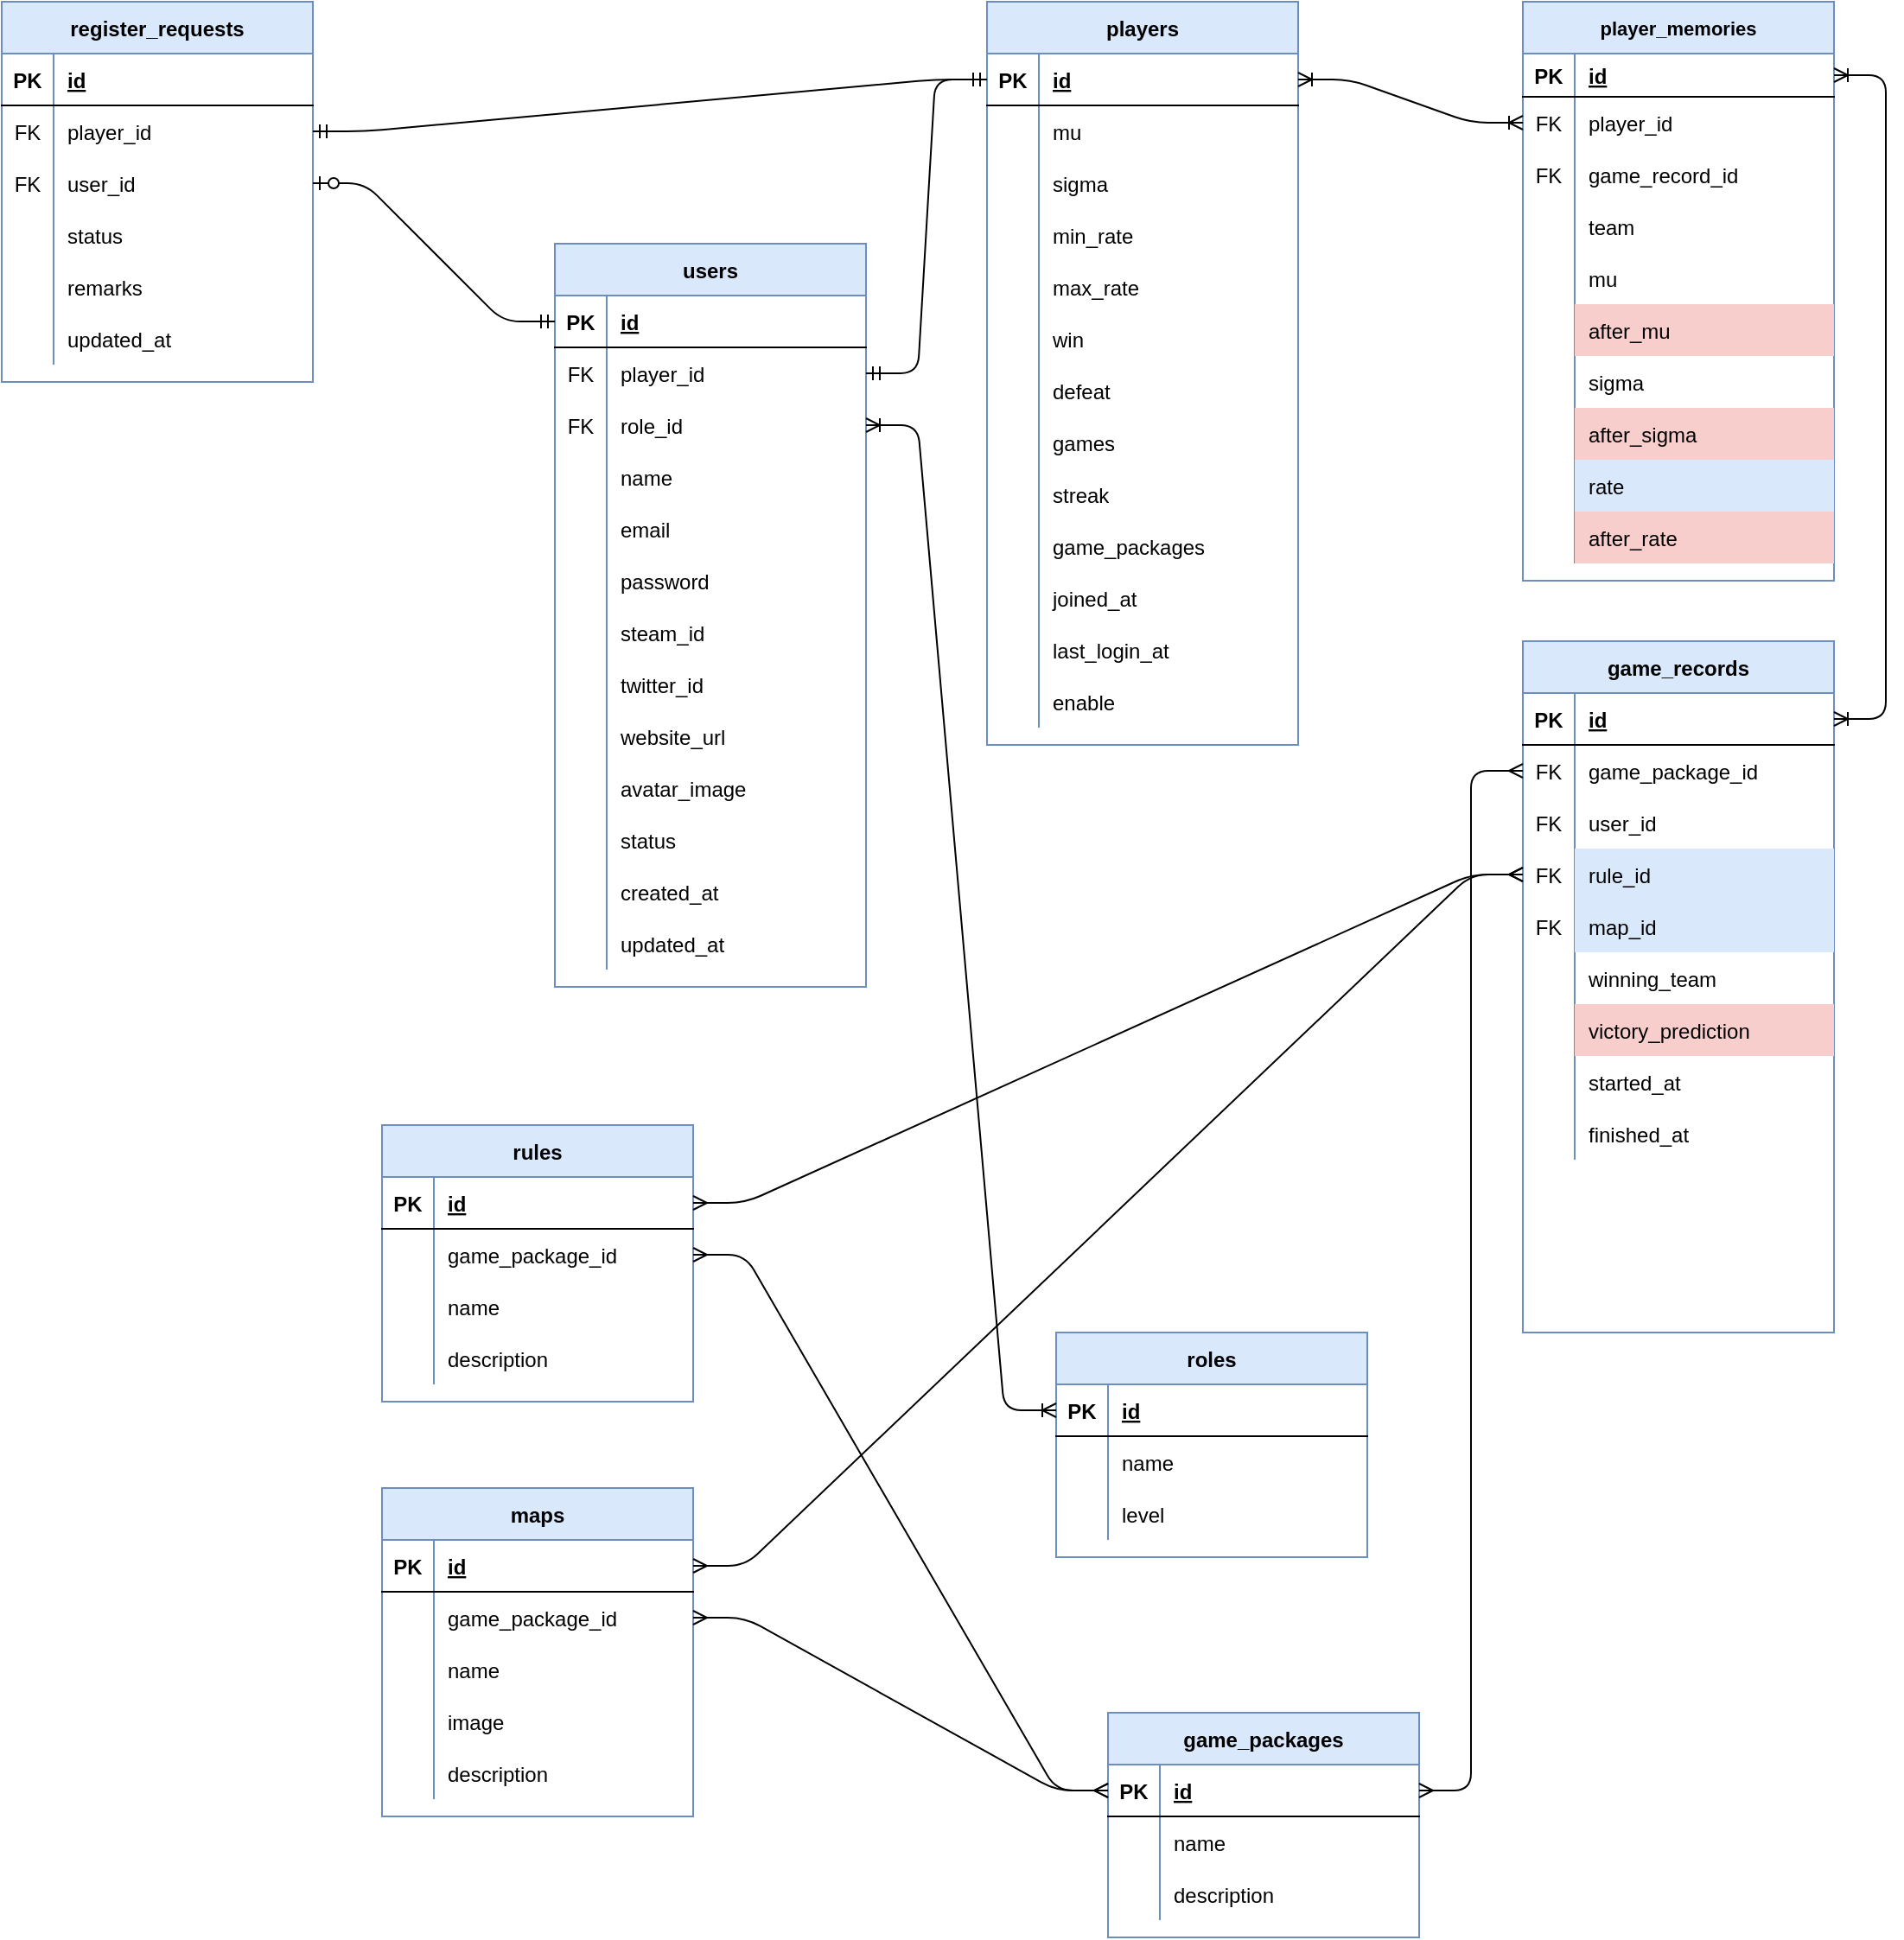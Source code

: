 <mxfile version="14.5.1" type="device"><diagram name="ER図" id="9f46799a-70d6-7492-0946-bef42562c5a5"><mxGraphModel dx="4092" dy="2278" grid="1" gridSize="10" guides="1" tooltips="1" connect="1" arrows="1" fold="1" page="1" pageScale="1" pageWidth="1100" pageHeight="850" background="#ffffff" math="0" shadow="0"><root><mxCell id="0"/><mxCell id="1" parent="0"/><mxCell id="AtAS-QfmyzXra2TxXCN4-1" value="game_records" style="shape=table;startSize=30;container=1;collapsible=1;childLayout=tableLayout;fixedRows=1;rowLines=0;fontStyle=1;align=center;resizeLast=1;fillColor=#dae8fc;strokeColor=#6c8ebf;" vertex="1" parent="1"><mxGeometry x="-730" y="-210" width="180" height="400" as="geometry"><mxRectangle x="990" y="-290" width="110" height="30" as="alternateBounds"/></mxGeometry></mxCell><mxCell id="AtAS-QfmyzXra2TxXCN4-2" value="" style="shape=partialRectangle;collapsible=0;dropTarget=0;pointerEvents=0;fillColor=none;top=0;left=0;bottom=1;right=0;points=[[0,0.5],[1,0.5]];portConstraint=eastwest;" vertex="1" parent="AtAS-QfmyzXra2TxXCN4-1"><mxGeometry y="30" width="180" height="30" as="geometry"/></mxCell><mxCell id="AtAS-QfmyzXra2TxXCN4-3" value="PK" style="shape=partialRectangle;connectable=0;fillColor=none;top=0;left=0;bottom=0;right=0;fontStyle=1;overflow=hidden;" vertex="1" parent="AtAS-QfmyzXra2TxXCN4-2"><mxGeometry width="30" height="30" as="geometry"/></mxCell><mxCell id="AtAS-QfmyzXra2TxXCN4-4" value="id" style="shape=partialRectangle;connectable=0;fillColor=none;top=0;left=0;bottom=0;right=0;align=left;spacingLeft=6;fontStyle=5;overflow=hidden;" vertex="1" parent="AtAS-QfmyzXra2TxXCN4-2"><mxGeometry x="30" width="150" height="30" as="geometry"/></mxCell><mxCell id="AtAS-QfmyzXra2TxXCN4-5" value="" style="shape=partialRectangle;collapsible=0;dropTarget=0;pointerEvents=0;fillColor=none;top=0;left=0;bottom=0;right=0;points=[[0,0.5],[1,0.5]];portConstraint=eastwest;" vertex="1" parent="AtAS-QfmyzXra2TxXCN4-1"><mxGeometry y="60" width="180" height="30" as="geometry"/></mxCell><mxCell id="AtAS-QfmyzXra2TxXCN4-6" value="FK" style="shape=partialRectangle;connectable=0;fillColor=none;top=0;left=0;bottom=0;right=0;editable=1;overflow=hidden;" vertex="1" parent="AtAS-QfmyzXra2TxXCN4-5"><mxGeometry width="30" height="30" as="geometry"/></mxCell><mxCell id="AtAS-QfmyzXra2TxXCN4-7" value="game_package_id" style="shape=partialRectangle;connectable=0;fillColor=none;top=0;left=0;bottom=0;right=0;align=left;spacingLeft=6;overflow=hidden;" vertex="1" parent="AtAS-QfmyzXra2TxXCN4-5"><mxGeometry x="30" width="150" height="30" as="geometry"/></mxCell><mxCell id="AtAS-QfmyzXra2TxXCN4-8" value="" style="shape=partialRectangle;collapsible=0;dropTarget=0;pointerEvents=0;fillColor=none;top=0;left=0;bottom=0;right=0;points=[[0,0.5],[1,0.5]];portConstraint=eastwest;" vertex="1" parent="AtAS-QfmyzXra2TxXCN4-1"><mxGeometry y="90" width="180" height="30" as="geometry"/></mxCell><mxCell id="AtAS-QfmyzXra2TxXCN4-9" value="FK" style="shape=partialRectangle;connectable=0;fillColor=none;top=0;left=0;bottom=0;right=0;editable=1;overflow=hidden;" vertex="1" parent="AtAS-QfmyzXra2TxXCN4-8"><mxGeometry width="30" height="30" as="geometry"/></mxCell><mxCell id="AtAS-QfmyzXra2TxXCN4-10" value="user_id" style="shape=partialRectangle;connectable=0;fillColor=none;top=0;left=0;bottom=0;right=0;align=left;spacingLeft=6;overflow=hidden;" vertex="1" parent="AtAS-QfmyzXra2TxXCN4-8"><mxGeometry x="30" width="150" height="30" as="geometry"/></mxCell><mxCell id="AtAS-QfmyzXra2TxXCN4-314" style="shape=partialRectangle;collapsible=0;dropTarget=0;pointerEvents=0;fillColor=none;top=0;left=0;bottom=0;right=0;points=[[0,0.5],[1,0.5]];portConstraint=eastwest;" vertex="1" parent="AtAS-QfmyzXra2TxXCN4-1"><mxGeometry y="120" width="180" height="30" as="geometry"/></mxCell><mxCell id="AtAS-QfmyzXra2TxXCN4-315" value="FK" style="shape=partialRectangle;connectable=0;fillColor=none;top=0;left=0;bottom=0;right=0;editable=1;overflow=hidden;" vertex="1" parent="AtAS-QfmyzXra2TxXCN4-314"><mxGeometry width="30" height="30" as="geometry"/></mxCell><mxCell id="AtAS-QfmyzXra2TxXCN4-316" value="rule_id" style="shape=partialRectangle;connectable=0;fillColor=#dae8fc;top=0;left=0;bottom=0;right=0;align=left;spacingLeft=6;overflow=hidden;strokeColor=#6c8ebf;" vertex="1" parent="AtAS-QfmyzXra2TxXCN4-314"><mxGeometry x="30" width="150" height="30" as="geometry"/></mxCell><mxCell id="AtAS-QfmyzXra2TxXCN4-317" style="shape=partialRectangle;collapsible=0;dropTarget=0;pointerEvents=0;fillColor=none;top=0;left=0;bottom=0;right=0;points=[[0,0.5],[1,0.5]];portConstraint=eastwest;" vertex="1" parent="AtAS-QfmyzXra2TxXCN4-1"><mxGeometry y="150" width="180" height="30" as="geometry"/></mxCell><mxCell id="AtAS-QfmyzXra2TxXCN4-318" value="FK" style="shape=partialRectangle;connectable=0;fillColor=none;top=0;left=0;bottom=0;right=0;editable=1;overflow=hidden;" vertex="1" parent="AtAS-QfmyzXra2TxXCN4-317"><mxGeometry width="30" height="30" as="geometry"/></mxCell><mxCell id="AtAS-QfmyzXra2TxXCN4-319" value="map_id" style="shape=partialRectangle;connectable=0;fillColor=#dae8fc;top=0;left=0;bottom=0;right=0;align=left;spacingLeft=6;overflow=hidden;strokeColor=#6c8ebf;" vertex="1" parent="AtAS-QfmyzXra2TxXCN4-317"><mxGeometry x="30" width="150" height="30" as="geometry"/></mxCell><mxCell id="AtAS-QfmyzXra2TxXCN4-11" value="" style="shape=partialRectangle;collapsible=0;dropTarget=0;pointerEvents=0;fillColor=none;top=0;left=0;bottom=0;right=0;points=[[0,0.5],[1,0.5]];portConstraint=eastwest;" vertex="1" parent="AtAS-QfmyzXra2TxXCN4-1"><mxGeometry y="180" width="180" height="30" as="geometry"/></mxCell><mxCell id="AtAS-QfmyzXra2TxXCN4-12" value="" style="shape=partialRectangle;connectable=0;fillColor=none;top=0;left=0;bottom=0;right=0;editable=1;overflow=hidden;" vertex="1" parent="AtAS-QfmyzXra2TxXCN4-11"><mxGeometry width="30" height="30" as="geometry"/></mxCell><mxCell id="AtAS-QfmyzXra2TxXCN4-13" value="winning_team" style="shape=partialRectangle;connectable=0;fillColor=none;top=0;left=0;bottom=0;right=0;align=left;spacingLeft=6;overflow=hidden;" vertex="1" parent="AtAS-QfmyzXra2TxXCN4-11"><mxGeometry x="30" width="150" height="30" as="geometry"/></mxCell><mxCell id="AtAS-QfmyzXra2TxXCN4-57" style="shape=partialRectangle;collapsible=0;dropTarget=0;pointerEvents=0;fillColor=none;top=0;left=0;bottom=0;right=0;points=[[0,0.5],[1,0.5]];portConstraint=eastwest;" vertex="1" parent="AtAS-QfmyzXra2TxXCN4-1"><mxGeometry y="210" width="180" height="30" as="geometry"/></mxCell><mxCell id="AtAS-QfmyzXra2TxXCN4-58" style="shape=partialRectangle;connectable=0;fillColor=none;top=0;left=0;bottom=0;right=0;editable=1;overflow=hidden;" vertex="1" parent="AtAS-QfmyzXra2TxXCN4-57"><mxGeometry width="30" height="30" as="geometry"/></mxCell><mxCell id="AtAS-QfmyzXra2TxXCN4-59" value="victory_prediction" style="shape=partialRectangle;connectable=0;fillColor=#f8cecc;top=0;left=0;bottom=0;right=0;align=left;spacingLeft=6;overflow=hidden;strokeColor=#b85450;" vertex="1" parent="AtAS-QfmyzXra2TxXCN4-57"><mxGeometry x="30" width="150" height="30" as="geometry"/></mxCell><mxCell id="AtAS-QfmyzXra2TxXCN4-60" style="shape=partialRectangle;collapsible=0;dropTarget=0;pointerEvents=0;fillColor=none;top=0;left=0;bottom=0;right=0;points=[[0,0.5],[1,0.5]];portConstraint=eastwest;" vertex="1" parent="AtAS-QfmyzXra2TxXCN4-1"><mxGeometry y="240" width="180" height="30" as="geometry"/></mxCell><mxCell id="AtAS-QfmyzXra2TxXCN4-61" style="shape=partialRectangle;connectable=0;fillColor=none;top=0;left=0;bottom=0;right=0;editable=1;overflow=hidden;" vertex="1" parent="AtAS-QfmyzXra2TxXCN4-60"><mxGeometry width="30" height="30" as="geometry"/></mxCell><mxCell id="AtAS-QfmyzXra2TxXCN4-62" value="started_at" style="shape=partialRectangle;connectable=0;top=0;left=0;bottom=0;right=0;align=left;spacingLeft=6;overflow=hidden;strokeColor=#b85450;fillColor=none;" vertex="1" parent="AtAS-QfmyzXra2TxXCN4-60"><mxGeometry x="30" width="150" height="30" as="geometry"/></mxCell><mxCell id="AtAS-QfmyzXra2TxXCN4-63" style="shape=partialRectangle;collapsible=0;dropTarget=0;pointerEvents=0;fillColor=none;top=0;left=0;bottom=0;right=0;points=[[0,0.5],[1,0.5]];portConstraint=eastwest;" vertex="1" parent="AtAS-QfmyzXra2TxXCN4-1"><mxGeometry y="270" width="180" height="30" as="geometry"/></mxCell><mxCell id="AtAS-QfmyzXra2TxXCN4-64" style="shape=partialRectangle;connectable=0;fillColor=none;top=0;left=0;bottom=0;right=0;editable=1;overflow=hidden;" vertex="1" parent="AtAS-QfmyzXra2TxXCN4-63"><mxGeometry width="30" height="30" as="geometry"/></mxCell><mxCell id="AtAS-QfmyzXra2TxXCN4-65" value="finished_at" style="shape=partialRectangle;connectable=0;top=0;left=0;bottom=0;right=0;align=left;spacingLeft=6;overflow=hidden;strokeColor=#b85450;fillColor=none;" vertex="1" parent="AtAS-QfmyzXra2TxXCN4-63"><mxGeometry x="30" width="150" height="30" as="geometry"/></mxCell><object label="player_memories" id="AtAS-QfmyzXra2TxXCN4-17"><mxCell style="shape=table;startSize=30;container=1;collapsible=1;childLayout=tableLayout;fixedRows=1;rowLines=0;fontStyle=1;align=center;resizeLast=1;fillColor=#dae8fc;strokeColor=#6c8ebf;fontSize=11;" vertex="1" parent="1"><mxGeometry x="-730" y="-580" width="180" height="335" as="geometry"/></mxCell></object><mxCell id="AtAS-QfmyzXra2TxXCN4-18" value="" style="shape=partialRectangle;collapsible=0;dropTarget=0;pointerEvents=0;fillColor=none;top=0;left=0;bottom=1;right=0;points=[[0,0.5],[1,0.5]];portConstraint=eastwest;" vertex="1" parent="AtAS-QfmyzXra2TxXCN4-17"><mxGeometry y="30" width="180" height="25" as="geometry"/></mxCell><mxCell id="AtAS-QfmyzXra2TxXCN4-19" value="PK" style="shape=partialRectangle;connectable=0;fillColor=none;top=0;left=0;bottom=0;right=0;fontStyle=1;overflow=hidden;" vertex="1" parent="AtAS-QfmyzXra2TxXCN4-18"><mxGeometry width="30" height="25" as="geometry"/></mxCell><mxCell id="AtAS-QfmyzXra2TxXCN4-20" value="id" style="shape=partialRectangle;connectable=0;fillColor=none;top=0;left=0;bottom=0;right=0;align=left;spacingLeft=6;fontStyle=5;overflow=hidden;" vertex="1" parent="AtAS-QfmyzXra2TxXCN4-18"><mxGeometry x="30" width="150" height="25" as="geometry"/></mxCell><mxCell id="AtAS-QfmyzXra2TxXCN4-21" value="" style="shape=partialRectangle;collapsible=0;dropTarget=0;pointerEvents=0;fillColor=none;top=0;left=0;bottom=0;right=0;points=[[0,0.5],[1,0.5]];portConstraint=eastwest;" vertex="1" parent="AtAS-QfmyzXra2TxXCN4-17"><mxGeometry y="55" width="180" height="30" as="geometry"/></mxCell><mxCell id="AtAS-QfmyzXra2TxXCN4-22" value="FK" style="shape=partialRectangle;connectable=0;fillColor=none;top=0;left=0;bottom=0;right=0;editable=1;overflow=hidden;" vertex="1" parent="AtAS-QfmyzXra2TxXCN4-21"><mxGeometry width="30" height="30" as="geometry"/></mxCell><mxCell id="AtAS-QfmyzXra2TxXCN4-23" value="player_id" style="shape=partialRectangle;connectable=0;fillColor=none;top=0;left=0;bottom=0;right=0;align=left;spacingLeft=6;overflow=hidden;" vertex="1" parent="AtAS-QfmyzXra2TxXCN4-21"><mxGeometry x="30" width="150" height="30" as="geometry"/></mxCell><mxCell id="AtAS-QfmyzXra2TxXCN4-24" value="" style="shape=partialRectangle;collapsible=0;dropTarget=0;pointerEvents=0;fillColor=none;top=0;left=0;bottom=0;right=0;points=[[0,0.5],[1,0.5]];portConstraint=eastwest;" vertex="1" parent="AtAS-QfmyzXra2TxXCN4-17"><mxGeometry y="85" width="180" height="30" as="geometry"/></mxCell><mxCell id="AtAS-QfmyzXra2TxXCN4-25" value="FK" style="shape=partialRectangle;connectable=0;fillColor=none;top=0;left=0;bottom=0;right=0;editable=1;overflow=hidden;" vertex="1" parent="AtAS-QfmyzXra2TxXCN4-24"><mxGeometry width="30" height="30" as="geometry"/></mxCell><mxCell id="AtAS-QfmyzXra2TxXCN4-26" value="game_record_id" style="shape=partialRectangle;connectable=0;fillColor=none;top=0;left=0;bottom=0;right=0;align=left;spacingLeft=6;overflow=hidden;" vertex="1" parent="AtAS-QfmyzXra2TxXCN4-24"><mxGeometry x="30" width="150" height="30" as="geometry"/></mxCell><mxCell id="AtAS-QfmyzXra2TxXCN4-27" value="" style="shape=partialRectangle;collapsible=0;dropTarget=0;pointerEvents=0;fillColor=none;top=0;left=0;bottom=0;right=0;points=[[0,0.5],[1,0.5]];portConstraint=eastwest;" vertex="1" parent="AtAS-QfmyzXra2TxXCN4-17"><mxGeometry y="115" width="180" height="30" as="geometry"/></mxCell><mxCell id="AtAS-QfmyzXra2TxXCN4-28" value="" style="shape=partialRectangle;connectable=0;fillColor=none;top=0;left=0;bottom=0;right=0;editable=1;overflow=hidden;" vertex="1" parent="AtAS-QfmyzXra2TxXCN4-27"><mxGeometry width="30" height="30" as="geometry"/></mxCell><mxCell id="AtAS-QfmyzXra2TxXCN4-29" value="team" style="shape=partialRectangle;connectable=0;fillColor=none;top=0;left=0;bottom=0;right=0;align=left;spacingLeft=6;overflow=hidden;" vertex="1" parent="AtAS-QfmyzXra2TxXCN4-27"><mxGeometry x="30" width="150" height="30" as="geometry"/></mxCell><mxCell id="AtAS-QfmyzXra2TxXCN4-48" style="shape=partialRectangle;collapsible=0;dropTarget=0;pointerEvents=0;fillColor=none;top=0;left=0;bottom=0;right=0;points=[[0,0.5],[1,0.5]];portConstraint=eastwest;" vertex="1" parent="AtAS-QfmyzXra2TxXCN4-17"><mxGeometry y="145" width="180" height="30" as="geometry"/></mxCell><mxCell id="AtAS-QfmyzXra2TxXCN4-49" style="shape=partialRectangle;connectable=0;fillColor=none;top=0;left=0;bottom=0;right=0;editable=1;overflow=hidden;" vertex="1" parent="AtAS-QfmyzXra2TxXCN4-48"><mxGeometry width="30" height="30" as="geometry"/></mxCell><mxCell id="AtAS-QfmyzXra2TxXCN4-50" value="mu" style="shape=partialRectangle;connectable=0;fillColor=none;top=0;left=0;bottom=0;right=0;align=left;spacingLeft=6;overflow=hidden;" vertex="1" parent="AtAS-QfmyzXra2TxXCN4-48"><mxGeometry x="30" width="150" height="30" as="geometry"/></mxCell><mxCell id="AtAS-QfmyzXra2TxXCN4-51" style="shape=partialRectangle;collapsible=0;dropTarget=0;pointerEvents=0;fillColor=none;top=0;left=0;bottom=0;right=0;points=[[0,0.5],[1,0.5]];portConstraint=eastwest;" vertex="1" parent="AtAS-QfmyzXra2TxXCN4-17"><mxGeometry y="175" width="180" height="30" as="geometry"/></mxCell><mxCell id="AtAS-QfmyzXra2TxXCN4-52" style="shape=partialRectangle;connectable=0;fillColor=none;top=0;left=0;bottom=0;right=0;editable=1;overflow=hidden;" vertex="1" parent="AtAS-QfmyzXra2TxXCN4-51"><mxGeometry width="30" height="30" as="geometry"/></mxCell><mxCell id="AtAS-QfmyzXra2TxXCN4-53" value="after_mu" style="shape=partialRectangle;connectable=0;fillColor=#f8cecc;top=0;left=0;bottom=0;right=0;align=left;spacingLeft=6;overflow=hidden;strokeColor=#b85450;" vertex="1" parent="AtAS-QfmyzXra2TxXCN4-51"><mxGeometry x="30" width="150" height="30" as="geometry"/></mxCell><mxCell id="AtAS-QfmyzXra2TxXCN4-69" style="shape=partialRectangle;collapsible=0;dropTarget=0;pointerEvents=0;fillColor=none;top=0;left=0;bottom=0;right=0;points=[[0,0.5],[1,0.5]];portConstraint=eastwest;" vertex="1" parent="AtAS-QfmyzXra2TxXCN4-17"><mxGeometry y="205" width="180" height="30" as="geometry"/></mxCell><mxCell id="AtAS-QfmyzXra2TxXCN4-70" style="shape=partialRectangle;connectable=0;fillColor=none;top=0;left=0;bottom=0;right=0;editable=1;overflow=hidden;" vertex="1" parent="AtAS-QfmyzXra2TxXCN4-69"><mxGeometry width="30" height="30" as="geometry"/></mxCell><mxCell id="AtAS-QfmyzXra2TxXCN4-71" value="sigma" style="shape=partialRectangle;connectable=0;fillColor=none;top=0;left=0;bottom=0;right=0;align=left;spacingLeft=6;overflow=hidden;" vertex="1" parent="AtAS-QfmyzXra2TxXCN4-69"><mxGeometry x="30" width="150" height="30" as="geometry"/></mxCell><mxCell id="AtAS-QfmyzXra2TxXCN4-54" style="shape=partialRectangle;collapsible=0;dropTarget=0;pointerEvents=0;fillColor=none;top=0;left=0;bottom=0;right=0;points=[[0,0.5],[1,0.5]];portConstraint=eastwest;" vertex="1" parent="AtAS-QfmyzXra2TxXCN4-17"><mxGeometry y="235" width="180" height="30" as="geometry"/></mxCell><mxCell id="AtAS-QfmyzXra2TxXCN4-55" style="shape=partialRectangle;connectable=0;fillColor=none;top=0;left=0;bottom=0;right=0;editable=1;overflow=hidden;" vertex="1" parent="AtAS-QfmyzXra2TxXCN4-54"><mxGeometry width="30" height="30" as="geometry"/></mxCell><mxCell id="AtAS-QfmyzXra2TxXCN4-56" value="after_sigma" style="shape=partialRectangle;connectable=0;fillColor=#f8cecc;top=0;left=0;bottom=0;right=0;align=left;spacingLeft=6;overflow=hidden;strokeColor=#b85450;" vertex="1" parent="AtAS-QfmyzXra2TxXCN4-54"><mxGeometry x="30" width="150" height="30" as="geometry"/></mxCell><mxCell id="AtAS-QfmyzXra2TxXCN4-72" style="shape=partialRectangle;collapsible=0;dropTarget=0;pointerEvents=0;fillColor=none;top=0;left=0;bottom=0;right=0;points=[[0,0.5],[1,0.5]];portConstraint=eastwest;" vertex="1" parent="AtAS-QfmyzXra2TxXCN4-17"><mxGeometry y="265" width="180" height="30" as="geometry"/></mxCell><mxCell id="AtAS-QfmyzXra2TxXCN4-73" style="shape=partialRectangle;connectable=0;fillColor=none;top=0;left=0;bottom=0;right=0;editable=1;overflow=hidden;" vertex="1" parent="AtAS-QfmyzXra2TxXCN4-72"><mxGeometry width="30" height="30" as="geometry"/></mxCell><mxCell id="AtAS-QfmyzXra2TxXCN4-74" value="rate" style="shape=partialRectangle;connectable=0;fillColor=#dae8fc;top=0;left=0;bottom=0;right=0;align=left;spacingLeft=6;overflow=hidden;strokeColor=#6c8ebf;" vertex="1" parent="AtAS-QfmyzXra2TxXCN4-72"><mxGeometry x="30" width="150" height="30" as="geometry"/></mxCell><mxCell id="AtAS-QfmyzXra2TxXCN4-75" style="shape=partialRectangle;collapsible=0;dropTarget=0;pointerEvents=0;fillColor=none;top=0;left=0;bottom=0;right=0;points=[[0,0.5],[1,0.5]];portConstraint=eastwest;" vertex="1" parent="AtAS-QfmyzXra2TxXCN4-17"><mxGeometry y="295" width="180" height="30" as="geometry"/></mxCell><mxCell id="AtAS-QfmyzXra2TxXCN4-76" style="shape=partialRectangle;connectable=0;fillColor=none;top=0;left=0;bottom=0;right=0;editable=1;overflow=hidden;" vertex="1" parent="AtAS-QfmyzXra2TxXCN4-75"><mxGeometry width="30" height="30" as="geometry"/></mxCell><mxCell id="AtAS-QfmyzXra2TxXCN4-77" value="after_rate" style="shape=partialRectangle;connectable=0;fillColor=#f8cecc;top=0;left=0;bottom=0;right=0;align=left;spacingLeft=6;overflow=hidden;strokeColor=#b85450;" vertex="1" parent="AtAS-QfmyzXra2TxXCN4-75"><mxGeometry x="30" width="150" height="30" as="geometry"/></mxCell><mxCell id="AtAS-QfmyzXra2TxXCN4-122" value="players" style="shape=table;startSize=30;container=1;collapsible=1;childLayout=tableLayout;fixedRows=1;rowLines=0;fontStyle=1;align=center;resizeLast=1;fillColor=#dae8fc;fontSize=12;strokeColor=#6c8ebf;" vertex="1" parent="1"><mxGeometry x="-1040" y="-580" width="180" height="430" as="geometry"/></mxCell><mxCell id="AtAS-QfmyzXra2TxXCN4-123" value="" style="shape=partialRectangle;collapsible=0;dropTarget=0;pointerEvents=0;fillColor=none;top=0;left=0;bottom=1;right=0;points=[[0,0.5],[1,0.5]];portConstraint=eastwest;" vertex="1" parent="AtAS-QfmyzXra2TxXCN4-122"><mxGeometry y="30" width="180" height="30" as="geometry"/></mxCell><mxCell id="AtAS-QfmyzXra2TxXCN4-124" value="PK" style="shape=partialRectangle;connectable=0;fillColor=none;top=0;left=0;bottom=0;right=0;fontStyle=1;overflow=hidden;" vertex="1" parent="AtAS-QfmyzXra2TxXCN4-123"><mxGeometry width="30" height="30" as="geometry"/></mxCell><mxCell id="AtAS-QfmyzXra2TxXCN4-125" value="id" style="shape=partialRectangle;connectable=0;fillColor=none;top=0;left=0;bottom=0;right=0;align=left;spacingLeft=6;fontStyle=5;overflow=hidden;" vertex="1" parent="AtAS-QfmyzXra2TxXCN4-123"><mxGeometry x="30" width="150" height="30" as="geometry"/></mxCell><mxCell id="AtAS-QfmyzXra2TxXCN4-126" value="" style="shape=partialRectangle;collapsible=0;dropTarget=0;pointerEvents=0;fillColor=none;top=0;left=0;bottom=0;right=0;points=[[0,0.5],[1,0.5]];portConstraint=eastwest;" vertex="1" parent="AtAS-QfmyzXra2TxXCN4-122"><mxGeometry y="60" width="180" height="30" as="geometry"/></mxCell><mxCell id="AtAS-QfmyzXra2TxXCN4-127" value="" style="shape=partialRectangle;connectable=0;fillColor=none;top=0;left=0;bottom=0;right=0;editable=1;overflow=hidden;" vertex="1" parent="AtAS-QfmyzXra2TxXCN4-126"><mxGeometry width="30" height="30" as="geometry"/></mxCell><mxCell id="AtAS-QfmyzXra2TxXCN4-128" value="mu" style="shape=partialRectangle;connectable=0;fillColor=none;top=0;left=0;bottom=0;right=0;align=left;spacingLeft=6;overflow=hidden;" vertex="1" parent="AtAS-QfmyzXra2TxXCN4-126"><mxGeometry x="30" width="150" height="30" as="geometry"/></mxCell><mxCell id="AtAS-QfmyzXra2TxXCN4-129" value="" style="shape=partialRectangle;collapsible=0;dropTarget=0;pointerEvents=0;fillColor=none;top=0;left=0;bottom=0;right=0;points=[[0,0.5],[1,0.5]];portConstraint=eastwest;" vertex="1" parent="AtAS-QfmyzXra2TxXCN4-122"><mxGeometry y="90" width="180" height="30" as="geometry"/></mxCell><mxCell id="AtAS-QfmyzXra2TxXCN4-130" value="" style="shape=partialRectangle;connectable=0;fillColor=none;top=0;left=0;bottom=0;right=0;editable=1;overflow=hidden;" vertex="1" parent="AtAS-QfmyzXra2TxXCN4-129"><mxGeometry width="30" height="30" as="geometry"/></mxCell><mxCell id="AtAS-QfmyzXra2TxXCN4-131" value="sigma" style="shape=partialRectangle;connectable=0;fillColor=none;top=0;left=0;bottom=0;right=0;align=left;spacingLeft=6;overflow=hidden;" vertex="1" parent="AtAS-QfmyzXra2TxXCN4-129"><mxGeometry x="30" width="150" height="30" as="geometry"/></mxCell><mxCell id="AtAS-QfmyzXra2TxXCN4-132" value="" style="shape=partialRectangle;collapsible=0;dropTarget=0;pointerEvents=0;fillColor=none;top=0;left=0;bottom=0;right=0;points=[[0,0.5],[1,0.5]];portConstraint=eastwest;" vertex="1" parent="AtAS-QfmyzXra2TxXCN4-122"><mxGeometry y="120" width="180" height="30" as="geometry"/></mxCell><mxCell id="AtAS-QfmyzXra2TxXCN4-133" value="" style="shape=partialRectangle;connectable=0;fillColor=none;top=0;left=0;bottom=0;right=0;editable=1;overflow=hidden;" vertex="1" parent="AtAS-QfmyzXra2TxXCN4-132"><mxGeometry width="30" height="30" as="geometry"/></mxCell><mxCell id="AtAS-QfmyzXra2TxXCN4-134" value="min_rate" style="shape=partialRectangle;connectable=0;fillColor=none;top=0;left=0;bottom=0;right=0;align=left;spacingLeft=6;overflow=hidden;" vertex="1" parent="AtAS-QfmyzXra2TxXCN4-132"><mxGeometry x="30" width="150" height="30" as="geometry"/></mxCell><mxCell id="AtAS-QfmyzXra2TxXCN4-135" style="shape=partialRectangle;collapsible=0;dropTarget=0;pointerEvents=0;fillColor=none;top=0;left=0;bottom=0;right=0;points=[[0,0.5],[1,0.5]];portConstraint=eastwest;" vertex="1" parent="AtAS-QfmyzXra2TxXCN4-122"><mxGeometry y="150" width="180" height="30" as="geometry"/></mxCell><mxCell id="AtAS-QfmyzXra2TxXCN4-136" style="shape=partialRectangle;connectable=0;fillColor=none;top=0;left=0;bottom=0;right=0;editable=1;overflow=hidden;" vertex="1" parent="AtAS-QfmyzXra2TxXCN4-135"><mxGeometry width="30" height="30" as="geometry"/></mxCell><mxCell id="AtAS-QfmyzXra2TxXCN4-137" value="max_rate" style="shape=partialRectangle;connectable=0;fillColor=none;top=0;left=0;bottom=0;right=0;align=left;spacingLeft=6;overflow=hidden;" vertex="1" parent="AtAS-QfmyzXra2TxXCN4-135"><mxGeometry x="30" width="150" height="30" as="geometry"/></mxCell><mxCell id="AtAS-QfmyzXra2TxXCN4-138" style="shape=partialRectangle;collapsible=0;dropTarget=0;pointerEvents=0;fillColor=none;top=0;left=0;bottom=0;right=0;points=[[0,0.5],[1,0.5]];portConstraint=eastwest;" vertex="1" parent="AtAS-QfmyzXra2TxXCN4-122"><mxGeometry y="180" width="180" height="30" as="geometry"/></mxCell><mxCell id="AtAS-QfmyzXra2TxXCN4-139" style="shape=partialRectangle;connectable=0;fillColor=none;top=0;left=0;bottom=0;right=0;editable=1;overflow=hidden;" vertex="1" parent="AtAS-QfmyzXra2TxXCN4-138"><mxGeometry width="30" height="30" as="geometry"/></mxCell><mxCell id="AtAS-QfmyzXra2TxXCN4-140" value="win" style="shape=partialRectangle;connectable=0;fillColor=none;top=0;left=0;bottom=0;right=0;align=left;spacingLeft=6;overflow=hidden;" vertex="1" parent="AtAS-QfmyzXra2TxXCN4-138"><mxGeometry x="30" width="150" height="30" as="geometry"/></mxCell><mxCell id="AtAS-QfmyzXra2TxXCN4-141" style="shape=partialRectangle;collapsible=0;dropTarget=0;pointerEvents=0;fillColor=none;top=0;left=0;bottom=0;right=0;points=[[0,0.5],[1,0.5]];portConstraint=eastwest;" vertex="1" parent="AtAS-QfmyzXra2TxXCN4-122"><mxGeometry y="210" width="180" height="30" as="geometry"/></mxCell><mxCell id="AtAS-QfmyzXra2TxXCN4-142" style="shape=partialRectangle;connectable=0;fillColor=none;top=0;left=0;bottom=0;right=0;editable=1;overflow=hidden;" vertex="1" parent="AtAS-QfmyzXra2TxXCN4-141"><mxGeometry width="30" height="30" as="geometry"/></mxCell><mxCell id="AtAS-QfmyzXra2TxXCN4-143" value="defeat" style="shape=partialRectangle;connectable=0;fillColor=none;top=0;left=0;bottom=0;right=0;align=left;spacingLeft=6;overflow=hidden;" vertex="1" parent="AtAS-QfmyzXra2TxXCN4-141"><mxGeometry x="30" width="150" height="30" as="geometry"/></mxCell><mxCell id="AtAS-QfmyzXra2TxXCN4-144" style="shape=partialRectangle;collapsible=0;dropTarget=0;pointerEvents=0;fillColor=none;top=0;left=0;bottom=0;right=0;points=[[0,0.5],[1,0.5]];portConstraint=eastwest;" vertex="1" parent="AtAS-QfmyzXra2TxXCN4-122"><mxGeometry y="240" width="180" height="30" as="geometry"/></mxCell><mxCell id="AtAS-QfmyzXra2TxXCN4-145" style="shape=partialRectangle;connectable=0;fillColor=none;top=0;left=0;bottom=0;right=0;editable=1;overflow=hidden;" vertex="1" parent="AtAS-QfmyzXra2TxXCN4-144"><mxGeometry width="30" height="30" as="geometry"/></mxCell><mxCell id="AtAS-QfmyzXra2TxXCN4-146" value="games" style="shape=partialRectangle;connectable=0;fillColor=none;top=0;left=0;bottom=0;right=0;align=left;spacingLeft=6;overflow=hidden;" vertex="1" parent="AtAS-QfmyzXra2TxXCN4-144"><mxGeometry x="30" width="150" height="30" as="geometry"/></mxCell><mxCell id="AtAS-QfmyzXra2TxXCN4-147" style="shape=partialRectangle;collapsible=0;dropTarget=0;pointerEvents=0;fillColor=none;top=0;left=0;bottom=0;right=0;points=[[0,0.5],[1,0.5]];portConstraint=eastwest;" vertex="1" parent="AtAS-QfmyzXra2TxXCN4-122"><mxGeometry y="270" width="180" height="30" as="geometry"/></mxCell><mxCell id="AtAS-QfmyzXra2TxXCN4-148" style="shape=partialRectangle;connectable=0;fillColor=none;top=0;left=0;bottom=0;right=0;editable=1;overflow=hidden;" vertex="1" parent="AtAS-QfmyzXra2TxXCN4-147"><mxGeometry width="30" height="30" as="geometry"/></mxCell><mxCell id="AtAS-QfmyzXra2TxXCN4-149" value="streak" style="shape=partialRectangle;connectable=0;fillColor=none;top=0;left=0;bottom=0;right=0;align=left;spacingLeft=6;overflow=hidden;" vertex="1" parent="AtAS-QfmyzXra2TxXCN4-147"><mxGeometry x="30" width="150" height="30" as="geometry"/></mxCell><mxCell id="AtAS-QfmyzXra2TxXCN4-150" style="shape=partialRectangle;collapsible=0;dropTarget=0;pointerEvents=0;fillColor=none;top=0;left=0;bottom=0;right=0;points=[[0,0.5],[1,0.5]];portConstraint=eastwest;" vertex="1" parent="AtAS-QfmyzXra2TxXCN4-122"><mxGeometry y="300" width="180" height="30" as="geometry"/></mxCell><mxCell id="AtAS-QfmyzXra2TxXCN4-151" style="shape=partialRectangle;connectable=0;fillColor=none;top=0;left=0;bottom=0;right=0;editable=1;overflow=hidden;" vertex="1" parent="AtAS-QfmyzXra2TxXCN4-150"><mxGeometry width="30" height="30" as="geometry"/></mxCell><mxCell id="AtAS-QfmyzXra2TxXCN4-152" value="game_packages" style="shape=partialRectangle;connectable=0;fillColor=none;top=0;left=0;bottom=0;right=0;align=left;spacingLeft=6;overflow=hidden;" vertex="1" parent="AtAS-QfmyzXra2TxXCN4-150"><mxGeometry x="30" width="150" height="30" as="geometry"/></mxCell><mxCell id="AtAS-QfmyzXra2TxXCN4-153" style="shape=partialRectangle;collapsible=0;dropTarget=0;pointerEvents=0;fillColor=none;top=0;left=0;bottom=0;right=0;points=[[0,0.5],[1,0.5]];portConstraint=eastwest;" vertex="1" parent="AtAS-QfmyzXra2TxXCN4-122"><mxGeometry y="330" width="180" height="30" as="geometry"/></mxCell><mxCell id="AtAS-QfmyzXra2TxXCN4-154" style="shape=partialRectangle;connectable=0;fillColor=none;top=0;left=0;bottom=0;right=0;editable=1;overflow=hidden;" vertex="1" parent="AtAS-QfmyzXra2TxXCN4-153"><mxGeometry width="30" height="30" as="geometry"/></mxCell><mxCell id="AtAS-QfmyzXra2TxXCN4-155" value="joined_at" style="shape=partialRectangle;connectable=0;fillColor=none;top=0;left=0;bottom=0;right=0;align=left;spacingLeft=6;overflow=hidden;" vertex="1" parent="AtAS-QfmyzXra2TxXCN4-153"><mxGeometry x="30" width="150" height="30" as="geometry"/></mxCell><mxCell id="AtAS-QfmyzXra2TxXCN4-156" style="shape=partialRectangle;collapsible=0;dropTarget=0;pointerEvents=0;fillColor=none;top=0;left=0;bottom=0;right=0;points=[[0,0.5],[1,0.5]];portConstraint=eastwest;" vertex="1" parent="AtAS-QfmyzXra2TxXCN4-122"><mxGeometry y="360" width="180" height="30" as="geometry"/></mxCell><mxCell id="AtAS-QfmyzXra2TxXCN4-157" style="shape=partialRectangle;connectable=0;fillColor=none;top=0;left=0;bottom=0;right=0;editable=1;overflow=hidden;" vertex="1" parent="AtAS-QfmyzXra2TxXCN4-156"><mxGeometry width="30" height="30" as="geometry"/></mxCell><mxCell id="AtAS-QfmyzXra2TxXCN4-158" value="last_login_at" style="shape=partialRectangle;connectable=0;fillColor=none;top=0;left=0;bottom=0;right=0;align=left;spacingLeft=6;overflow=hidden;" vertex="1" parent="AtAS-QfmyzXra2TxXCN4-156"><mxGeometry x="30" width="150" height="30" as="geometry"/></mxCell><mxCell id="AtAS-QfmyzXra2TxXCN4-159" style="shape=partialRectangle;collapsible=0;dropTarget=0;pointerEvents=0;fillColor=none;top=0;left=0;bottom=0;right=0;points=[[0,0.5],[1,0.5]];portConstraint=eastwest;" vertex="1" parent="AtAS-QfmyzXra2TxXCN4-122"><mxGeometry y="390" width="180" height="30" as="geometry"/></mxCell><mxCell id="AtAS-QfmyzXra2TxXCN4-160" style="shape=partialRectangle;connectable=0;fillColor=none;top=0;left=0;bottom=0;right=0;editable=1;overflow=hidden;" vertex="1" parent="AtAS-QfmyzXra2TxXCN4-159"><mxGeometry width="30" height="30" as="geometry"/></mxCell><mxCell id="AtAS-QfmyzXra2TxXCN4-161" value="enable" style="shape=partialRectangle;connectable=0;fillColor=none;top=0;left=0;bottom=0;right=0;align=left;spacingLeft=6;overflow=hidden;" vertex="1" parent="AtAS-QfmyzXra2TxXCN4-159"><mxGeometry x="30" width="150" height="30" as="geometry"/></mxCell><mxCell id="AtAS-QfmyzXra2TxXCN4-165" value="" style="edgeStyle=entityRelationEdgeStyle;fontSize=12;html=1;endArrow=ERoneToMany;startArrow=ERoneToMany;entryX=1;entryY=0.5;entryDx=0;entryDy=0;exitX=1;exitY=0.5;exitDx=0;exitDy=0;" edge="1" parent="1" source="AtAS-QfmyzXra2TxXCN4-2" target="AtAS-QfmyzXra2TxXCN4-18"><mxGeometry width="100" height="100" relative="1" as="geometry"><mxPoint x="-480" y="-150" as="sourcePoint"/><mxPoint x="-490" y="-450" as="targetPoint"/></mxGeometry></mxCell><mxCell id="AtAS-QfmyzXra2TxXCN4-166" value="" style="edgeStyle=entityRelationEdgeStyle;fontSize=12;html=1;endArrow=ERoneToMany;startArrow=ERoneToMany;entryX=1;entryY=0.5;entryDx=0;entryDy=0;exitX=0;exitY=0.5;exitDx=0;exitDy=0;" edge="1" parent="1" source="AtAS-QfmyzXra2TxXCN4-21" target="AtAS-QfmyzXra2TxXCN4-123"><mxGeometry width="100" height="100" relative="1" as="geometry"><mxPoint x="-820" y="-30" as="sourcePoint"/><mxPoint x="-830" y="-470" as="targetPoint"/></mxGeometry></mxCell><mxCell id="AtAS-QfmyzXra2TxXCN4-167" value="users" style="shape=table;startSize=30;container=1;collapsible=1;childLayout=tableLayout;fixedRows=1;rowLines=0;fontStyle=1;align=center;resizeLast=1;fillColor=#dae8fc;fontSize=12;strokeColor=#6c8ebf;" vertex="1" parent="1"><mxGeometry x="-1290" y="-440" width="180" height="430" as="geometry"/></mxCell><mxCell id="AtAS-QfmyzXra2TxXCN4-168" value="" style="shape=partialRectangle;collapsible=0;dropTarget=0;pointerEvents=0;fillColor=none;top=0;left=0;bottom=1;right=0;points=[[0,0.5],[1,0.5]];portConstraint=eastwest;" vertex="1" parent="AtAS-QfmyzXra2TxXCN4-167"><mxGeometry y="30" width="180" height="30" as="geometry"/></mxCell><mxCell id="AtAS-QfmyzXra2TxXCN4-169" value="PK" style="shape=partialRectangle;connectable=0;fillColor=none;top=0;left=0;bottom=0;right=0;fontStyle=1;overflow=hidden;" vertex="1" parent="AtAS-QfmyzXra2TxXCN4-168"><mxGeometry width="30" height="30" as="geometry"/></mxCell><mxCell id="AtAS-QfmyzXra2TxXCN4-170" value="id" style="shape=partialRectangle;connectable=0;fillColor=none;top=0;left=0;bottom=0;right=0;align=left;spacingLeft=6;fontStyle=5;overflow=hidden;" vertex="1" parent="AtAS-QfmyzXra2TxXCN4-168"><mxGeometry x="30" width="150" height="30" as="geometry"/></mxCell><mxCell id="AtAS-QfmyzXra2TxXCN4-171" value="" style="shape=partialRectangle;collapsible=0;dropTarget=0;pointerEvents=0;fillColor=none;top=0;left=0;bottom=0;right=0;points=[[0,0.5],[1,0.5]];portConstraint=eastwest;" vertex="1" parent="AtAS-QfmyzXra2TxXCN4-167"><mxGeometry y="60" width="180" height="30" as="geometry"/></mxCell><mxCell id="AtAS-QfmyzXra2TxXCN4-172" value="FK" style="shape=partialRectangle;connectable=0;fillColor=none;top=0;left=0;bottom=0;right=0;editable=1;overflow=hidden;" vertex="1" parent="AtAS-QfmyzXra2TxXCN4-171"><mxGeometry width="30" height="30" as="geometry"/></mxCell><mxCell id="AtAS-QfmyzXra2TxXCN4-173" value="player_id" style="shape=partialRectangle;connectable=0;fillColor=none;top=0;left=0;bottom=0;right=0;align=left;spacingLeft=6;overflow=hidden;" vertex="1" parent="AtAS-QfmyzXra2TxXCN4-171"><mxGeometry x="30" width="150" height="30" as="geometry"/></mxCell><mxCell id="AtAS-QfmyzXra2TxXCN4-174" value="" style="shape=partialRectangle;collapsible=0;dropTarget=0;pointerEvents=0;fillColor=none;top=0;left=0;bottom=0;right=0;points=[[0,0.5],[1,0.5]];portConstraint=eastwest;" vertex="1" parent="AtAS-QfmyzXra2TxXCN4-167"><mxGeometry y="90" width="180" height="30" as="geometry"/></mxCell><mxCell id="AtAS-QfmyzXra2TxXCN4-175" value="FK" style="shape=partialRectangle;connectable=0;fillColor=none;top=0;left=0;bottom=0;right=0;editable=1;overflow=hidden;" vertex="1" parent="AtAS-QfmyzXra2TxXCN4-174"><mxGeometry width="30" height="30" as="geometry"/></mxCell><mxCell id="AtAS-QfmyzXra2TxXCN4-176" value="role_id" style="shape=partialRectangle;connectable=0;fillColor=none;top=0;left=0;bottom=0;right=0;align=left;spacingLeft=6;overflow=hidden;" vertex="1" parent="AtAS-QfmyzXra2TxXCN4-174"><mxGeometry x="30" width="150" height="30" as="geometry"/></mxCell><mxCell id="AtAS-QfmyzXra2TxXCN4-177" value="" style="shape=partialRectangle;collapsible=0;dropTarget=0;pointerEvents=0;fillColor=none;top=0;left=0;bottom=0;right=0;points=[[0,0.5],[1,0.5]];portConstraint=eastwest;" vertex="1" parent="AtAS-QfmyzXra2TxXCN4-167"><mxGeometry y="120" width="180" height="30" as="geometry"/></mxCell><mxCell id="AtAS-QfmyzXra2TxXCN4-178" value="" style="shape=partialRectangle;connectable=0;fillColor=none;top=0;left=0;bottom=0;right=0;editable=1;overflow=hidden;" vertex="1" parent="AtAS-QfmyzXra2TxXCN4-177"><mxGeometry width="30" height="30" as="geometry"/></mxCell><mxCell id="AtAS-QfmyzXra2TxXCN4-179" value="name" style="shape=partialRectangle;connectable=0;fillColor=none;top=0;left=0;bottom=0;right=0;align=left;spacingLeft=6;overflow=hidden;" vertex="1" parent="AtAS-QfmyzXra2TxXCN4-177"><mxGeometry x="30" width="150" height="30" as="geometry"/></mxCell><mxCell id="AtAS-QfmyzXra2TxXCN4-180" style="shape=partialRectangle;collapsible=0;dropTarget=0;pointerEvents=0;fillColor=none;top=0;left=0;bottom=0;right=0;points=[[0,0.5],[1,0.5]];portConstraint=eastwest;" vertex="1" parent="AtAS-QfmyzXra2TxXCN4-167"><mxGeometry y="150" width="180" height="30" as="geometry"/></mxCell><mxCell id="AtAS-QfmyzXra2TxXCN4-181" style="shape=partialRectangle;connectable=0;fillColor=none;top=0;left=0;bottom=0;right=0;editable=1;overflow=hidden;" vertex="1" parent="AtAS-QfmyzXra2TxXCN4-180"><mxGeometry width="30" height="30" as="geometry"/></mxCell><mxCell id="AtAS-QfmyzXra2TxXCN4-182" value="email" style="shape=partialRectangle;connectable=0;fillColor=none;top=0;left=0;bottom=0;right=0;align=left;spacingLeft=6;overflow=hidden;" vertex="1" parent="AtAS-QfmyzXra2TxXCN4-180"><mxGeometry x="30" width="150" height="30" as="geometry"/></mxCell><mxCell id="AtAS-QfmyzXra2TxXCN4-183" style="shape=partialRectangle;collapsible=0;dropTarget=0;pointerEvents=0;fillColor=none;top=0;left=0;bottom=0;right=0;points=[[0,0.5],[1,0.5]];portConstraint=eastwest;" vertex="1" parent="AtAS-QfmyzXra2TxXCN4-167"><mxGeometry y="180" width="180" height="30" as="geometry"/></mxCell><mxCell id="AtAS-QfmyzXra2TxXCN4-184" style="shape=partialRectangle;connectable=0;fillColor=none;top=0;left=0;bottom=0;right=0;editable=1;overflow=hidden;" vertex="1" parent="AtAS-QfmyzXra2TxXCN4-183"><mxGeometry width="30" height="30" as="geometry"/></mxCell><mxCell id="AtAS-QfmyzXra2TxXCN4-185" value="password" style="shape=partialRectangle;connectable=0;fillColor=none;top=0;left=0;bottom=0;right=0;align=left;spacingLeft=6;overflow=hidden;" vertex="1" parent="AtAS-QfmyzXra2TxXCN4-183"><mxGeometry x="30" width="150" height="30" as="geometry"/></mxCell><mxCell id="AtAS-QfmyzXra2TxXCN4-186" style="shape=partialRectangle;collapsible=0;dropTarget=0;pointerEvents=0;fillColor=none;top=0;left=0;bottom=0;right=0;points=[[0,0.5],[1,0.5]];portConstraint=eastwest;" vertex="1" parent="AtAS-QfmyzXra2TxXCN4-167"><mxGeometry y="210" width="180" height="30" as="geometry"/></mxCell><mxCell id="AtAS-QfmyzXra2TxXCN4-187" style="shape=partialRectangle;connectable=0;fillColor=none;top=0;left=0;bottom=0;right=0;editable=1;overflow=hidden;" vertex="1" parent="AtAS-QfmyzXra2TxXCN4-186"><mxGeometry width="30" height="30" as="geometry"/></mxCell><mxCell id="AtAS-QfmyzXra2TxXCN4-188" value="steam_id" style="shape=partialRectangle;connectable=0;fillColor=none;top=0;left=0;bottom=0;right=0;align=left;spacingLeft=6;overflow=hidden;" vertex="1" parent="AtAS-QfmyzXra2TxXCN4-186"><mxGeometry x="30" width="150" height="30" as="geometry"/></mxCell><mxCell id="AtAS-QfmyzXra2TxXCN4-189" style="shape=partialRectangle;collapsible=0;dropTarget=0;pointerEvents=0;fillColor=none;top=0;left=0;bottom=0;right=0;points=[[0,0.5],[1,0.5]];portConstraint=eastwest;" vertex="1" parent="AtAS-QfmyzXra2TxXCN4-167"><mxGeometry y="240" width="180" height="30" as="geometry"/></mxCell><mxCell id="AtAS-QfmyzXra2TxXCN4-190" style="shape=partialRectangle;connectable=0;fillColor=none;top=0;left=0;bottom=0;right=0;editable=1;overflow=hidden;" vertex="1" parent="AtAS-QfmyzXra2TxXCN4-189"><mxGeometry width="30" height="30" as="geometry"/></mxCell><mxCell id="AtAS-QfmyzXra2TxXCN4-191" value="twitter_id" style="shape=partialRectangle;connectable=0;fillColor=none;top=0;left=0;bottom=0;right=0;align=left;spacingLeft=6;overflow=hidden;" vertex="1" parent="AtAS-QfmyzXra2TxXCN4-189"><mxGeometry x="30" width="150" height="30" as="geometry"/></mxCell><mxCell id="AtAS-QfmyzXra2TxXCN4-192" style="shape=partialRectangle;collapsible=0;dropTarget=0;pointerEvents=0;fillColor=none;top=0;left=0;bottom=0;right=0;points=[[0,0.5],[1,0.5]];portConstraint=eastwest;" vertex="1" parent="AtAS-QfmyzXra2TxXCN4-167"><mxGeometry y="270" width="180" height="30" as="geometry"/></mxCell><mxCell id="AtAS-QfmyzXra2TxXCN4-193" style="shape=partialRectangle;connectable=0;fillColor=none;top=0;left=0;bottom=0;right=0;editable=1;overflow=hidden;" vertex="1" parent="AtAS-QfmyzXra2TxXCN4-192"><mxGeometry width="30" height="30" as="geometry"/></mxCell><mxCell id="AtAS-QfmyzXra2TxXCN4-194" value="website_url" style="shape=partialRectangle;connectable=0;fillColor=none;top=0;left=0;bottom=0;right=0;align=left;spacingLeft=6;overflow=hidden;" vertex="1" parent="AtAS-QfmyzXra2TxXCN4-192"><mxGeometry x="30" width="150" height="30" as="geometry"/></mxCell><mxCell id="AtAS-QfmyzXra2TxXCN4-195" style="shape=partialRectangle;collapsible=0;dropTarget=0;pointerEvents=0;fillColor=none;top=0;left=0;bottom=0;right=0;points=[[0,0.5],[1,0.5]];portConstraint=eastwest;" vertex="1" parent="AtAS-QfmyzXra2TxXCN4-167"><mxGeometry y="300" width="180" height="30" as="geometry"/></mxCell><mxCell id="AtAS-QfmyzXra2TxXCN4-196" style="shape=partialRectangle;connectable=0;fillColor=none;top=0;left=0;bottom=0;right=0;editable=1;overflow=hidden;" vertex="1" parent="AtAS-QfmyzXra2TxXCN4-195"><mxGeometry width="30" height="30" as="geometry"/></mxCell><mxCell id="AtAS-QfmyzXra2TxXCN4-197" value="avatar_image" style="shape=partialRectangle;connectable=0;fillColor=none;top=0;left=0;bottom=0;right=0;align=left;spacingLeft=6;overflow=hidden;" vertex="1" parent="AtAS-QfmyzXra2TxXCN4-195"><mxGeometry x="30" width="150" height="30" as="geometry"/></mxCell><mxCell id="AtAS-QfmyzXra2TxXCN4-198" style="shape=partialRectangle;collapsible=0;dropTarget=0;pointerEvents=0;fillColor=none;top=0;left=0;bottom=0;right=0;points=[[0,0.5],[1,0.5]];portConstraint=eastwest;" vertex="1" parent="AtAS-QfmyzXra2TxXCN4-167"><mxGeometry y="330" width="180" height="30" as="geometry"/></mxCell><mxCell id="AtAS-QfmyzXra2TxXCN4-199" style="shape=partialRectangle;connectable=0;fillColor=none;top=0;left=0;bottom=0;right=0;editable=1;overflow=hidden;" vertex="1" parent="AtAS-QfmyzXra2TxXCN4-198"><mxGeometry width="30" height="30" as="geometry"/></mxCell><mxCell id="AtAS-QfmyzXra2TxXCN4-200" value="status" style="shape=partialRectangle;connectable=0;fillColor=none;top=0;left=0;bottom=0;right=0;align=left;spacingLeft=6;overflow=hidden;" vertex="1" parent="AtAS-QfmyzXra2TxXCN4-198"><mxGeometry x="30" width="150" height="30" as="geometry"/></mxCell><mxCell id="AtAS-QfmyzXra2TxXCN4-201" style="shape=partialRectangle;collapsible=0;dropTarget=0;pointerEvents=0;fillColor=none;top=0;left=0;bottom=0;right=0;points=[[0,0.5],[1,0.5]];portConstraint=eastwest;" vertex="1" parent="AtAS-QfmyzXra2TxXCN4-167"><mxGeometry y="360" width="180" height="30" as="geometry"/></mxCell><mxCell id="AtAS-QfmyzXra2TxXCN4-202" style="shape=partialRectangle;connectable=0;fillColor=none;top=0;left=0;bottom=0;right=0;editable=1;overflow=hidden;" vertex="1" parent="AtAS-QfmyzXra2TxXCN4-201"><mxGeometry width="30" height="30" as="geometry"/></mxCell><mxCell id="AtAS-QfmyzXra2TxXCN4-203" value="created_at" style="shape=partialRectangle;connectable=0;fillColor=none;top=0;left=0;bottom=0;right=0;align=left;spacingLeft=6;overflow=hidden;" vertex="1" parent="AtAS-QfmyzXra2TxXCN4-201"><mxGeometry x="30" width="150" height="30" as="geometry"/></mxCell><mxCell id="AtAS-QfmyzXra2TxXCN4-204" style="shape=partialRectangle;collapsible=0;dropTarget=0;pointerEvents=0;fillColor=none;top=0;left=0;bottom=0;right=0;points=[[0,0.5],[1,0.5]];portConstraint=eastwest;" vertex="1" parent="AtAS-QfmyzXra2TxXCN4-167"><mxGeometry y="390" width="180" height="30" as="geometry"/></mxCell><mxCell id="AtAS-QfmyzXra2TxXCN4-205" style="shape=partialRectangle;connectable=0;fillColor=none;top=0;left=0;bottom=0;right=0;editable=1;overflow=hidden;" vertex="1" parent="AtAS-QfmyzXra2TxXCN4-204"><mxGeometry width="30" height="30" as="geometry"/></mxCell><mxCell id="AtAS-QfmyzXra2TxXCN4-206" value="updated_at" style="shape=partialRectangle;connectable=0;fillColor=none;top=0;left=0;bottom=0;right=0;align=left;spacingLeft=6;overflow=hidden;" vertex="1" parent="AtAS-QfmyzXra2TxXCN4-204"><mxGeometry x="30" width="150" height="30" as="geometry"/></mxCell><mxCell id="AtAS-QfmyzXra2TxXCN4-207" value="" style="edgeStyle=entityRelationEdgeStyle;fontSize=12;html=1;endArrow=ERmandOne;startArrow=ERmandOne;exitX=1;exitY=0.5;exitDx=0;exitDy=0;entryX=0;entryY=0.5;entryDx=0;entryDy=0;" edge="1" parent="1" source="AtAS-QfmyzXra2TxXCN4-171" target="AtAS-QfmyzXra2TxXCN4-123"><mxGeometry width="100" height="100" relative="1" as="geometry"><mxPoint x="-1140" y="-360" as="sourcePoint"/><mxPoint x="-1040" y="-460" as="targetPoint"/></mxGeometry></mxCell><mxCell id="AtAS-QfmyzXra2TxXCN4-208" value="register_requests" style="shape=table;startSize=30;container=1;collapsible=1;childLayout=tableLayout;fixedRows=1;rowLines=0;fontStyle=1;align=center;resizeLast=1;fillColor=#dae8fc;fontSize=12;strokeColor=#6c8ebf;" vertex="1" parent="1"><mxGeometry x="-1610" y="-580" width="180" height="220" as="geometry"/></mxCell><mxCell id="AtAS-QfmyzXra2TxXCN4-209" value="" style="shape=partialRectangle;collapsible=0;dropTarget=0;pointerEvents=0;fillColor=none;top=0;left=0;bottom=1;right=0;points=[[0,0.5],[1,0.5]];portConstraint=eastwest;" vertex="1" parent="AtAS-QfmyzXra2TxXCN4-208"><mxGeometry y="30" width="180" height="30" as="geometry"/></mxCell><mxCell id="AtAS-QfmyzXra2TxXCN4-210" value="PK" style="shape=partialRectangle;connectable=0;fillColor=none;top=0;left=0;bottom=0;right=0;fontStyle=1;overflow=hidden;" vertex="1" parent="AtAS-QfmyzXra2TxXCN4-209"><mxGeometry width="30" height="30" as="geometry"/></mxCell><mxCell id="AtAS-QfmyzXra2TxXCN4-211" value="id" style="shape=partialRectangle;connectable=0;fillColor=none;top=0;left=0;bottom=0;right=0;align=left;spacingLeft=6;fontStyle=5;overflow=hidden;" vertex="1" parent="AtAS-QfmyzXra2TxXCN4-209"><mxGeometry x="30" width="150" height="30" as="geometry"/></mxCell><mxCell id="AtAS-QfmyzXra2TxXCN4-212" value="" style="shape=partialRectangle;collapsible=0;dropTarget=0;pointerEvents=0;fillColor=none;top=0;left=0;bottom=0;right=0;points=[[0,0.5],[1,0.5]];portConstraint=eastwest;" vertex="1" parent="AtAS-QfmyzXra2TxXCN4-208"><mxGeometry y="60" width="180" height="30" as="geometry"/></mxCell><mxCell id="AtAS-QfmyzXra2TxXCN4-213" value="FK" style="shape=partialRectangle;connectable=0;fillColor=none;top=0;left=0;bottom=0;right=0;editable=1;overflow=hidden;" vertex="1" parent="AtAS-QfmyzXra2TxXCN4-212"><mxGeometry width="30" height="30" as="geometry"/></mxCell><mxCell id="AtAS-QfmyzXra2TxXCN4-214" value="player_id" style="shape=partialRectangle;connectable=0;fillColor=none;top=0;left=0;bottom=0;right=0;align=left;spacingLeft=6;overflow=hidden;" vertex="1" parent="AtAS-QfmyzXra2TxXCN4-212"><mxGeometry x="30" width="150" height="30" as="geometry"/></mxCell><mxCell id="AtAS-QfmyzXra2TxXCN4-215" value="" style="shape=partialRectangle;collapsible=0;dropTarget=0;pointerEvents=0;fillColor=none;top=0;left=0;bottom=0;right=0;points=[[0,0.5],[1,0.5]];portConstraint=eastwest;" vertex="1" parent="AtAS-QfmyzXra2TxXCN4-208"><mxGeometry y="90" width="180" height="30" as="geometry"/></mxCell><mxCell id="AtAS-QfmyzXra2TxXCN4-216" value="FK" style="shape=partialRectangle;connectable=0;fillColor=none;top=0;left=0;bottom=0;right=0;editable=1;overflow=hidden;" vertex="1" parent="AtAS-QfmyzXra2TxXCN4-215"><mxGeometry width="30" height="30" as="geometry"/></mxCell><mxCell id="AtAS-QfmyzXra2TxXCN4-217" value="user_id" style="shape=partialRectangle;connectable=0;fillColor=none;top=0;left=0;bottom=0;right=0;align=left;spacingLeft=6;overflow=hidden;" vertex="1" parent="AtAS-QfmyzXra2TxXCN4-215"><mxGeometry x="30" width="150" height="30" as="geometry"/></mxCell><mxCell id="AtAS-QfmyzXra2TxXCN4-218" value="" style="shape=partialRectangle;collapsible=0;dropTarget=0;pointerEvents=0;fillColor=none;top=0;left=0;bottom=0;right=0;points=[[0,0.5],[1,0.5]];portConstraint=eastwest;" vertex="1" parent="AtAS-QfmyzXra2TxXCN4-208"><mxGeometry y="120" width="180" height="30" as="geometry"/></mxCell><mxCell id="AtAS-QfmyzXra2TxXCN4-219" value="" style="shape=partialRectangle;connectable=0;fillColor=none;top=0;left=0;bottom=0;right=0;editable=1;overflow=hidden;" vertex="1" parent="AtAS-QfmyzXra2TxXCN4-218"><mxGeometry width="30" height="30" as="geometry"/></mxCell><mxCell id="AtAS-QfmyzXra2TxXCN4-220" value="status" style="shape=partialRectangle;connectable=0;fillColor=none;top=0;left=0;bottom=0;right=0;align=left;spacingLeft=6;overflow=hidden;" vertex="1" parent="AtAS-QfmyzXra2TxXCN4-218"><mxGeometry x="30" width="150" height="30" as="geometry"/></mxCell><mxCell id="AtAS-QfmyzXra2TxXCN4-221" style="shape=partialRectangle;collapsible=0;dropTarget=0;pointerEvents=0;fillColor=none;top=0;left=0;bottom=0;right=0;points=[[0,0.5],[1,0.5]];portConstraint=eastwest;" vertex="1" parent="AtAS-QfmyzXra2TxXCN4-208"><mxGeometry y="150" width="180" height="30" as="geometry"/></mxCell><mxCell id="AtAS-QfmyzXra2TxXCN4-222" style="shape=partialRectangle;connectable=0;fillColor=none;top=0;left=0;bottom=0;right=0;editable=1;overflow=hidden;" vertex="1" parent="AtAS-QfmyzXra2TxXCN4-221"><mxGeometry width="30" height="30" as="geometry"/></mxCell><mxCell id="AtAS-QfmyzXra2TxXCN4-223" value="remarks" style="shape=partialRectangle;connectable=0;fillColor=none;top=0;left=0;bottom=0;right=0;align=left;spacingLeft=6;overflow=hidden;" vertex="1" parent="AtAS-QfmyzXra2TxXCN4-221"><mxGeometry x="30" width="150" height="30" as="geometry"/></mxCell><mxCell id="AtAS-QfmyzXra2TxXCN4-249" style="shape=partialRectangle;collapsible=0;dropTarget=0;pointerEvents=0;fillColor=none;top=0;left=0;bottom=0;right=0;points=[[0,0.5],[1,0.5]];portConstraint=eastwest;" vertex="1" parent="AtAS-QfmyzXra2TxXCN4-208"><mxGeometry y="180" width="180" height="30" as="geometry"/></mxCell><mxCell id="AtAS-QfmyzXra2TxXCN4-250" style="shape=partialRectangle;connectable=0;fillColor=none;top=0;left=0;bottom=0;right=0;editable=1;overflow=hidden;" vertex="1" parent="AtAS-QfmyzXra2TxXCN4-249"><mxGeometry width="30" height="30" as="geometry"/></mxCell><mxCell id="AtAS-QfmyzXra2TxXCN4-251" value="updated_at" style="shape=partialRectangle;connectable=0;fillColor=none;top=0;left=0;bottom=0;right=0;align=left;spacingLeft=6;overflow=hidden;" vertex="1" parent="AtAS-QfmyzXra2TxXCN4-249"><mxGeometry x="30" width="150" height="30" as="geometry"/></mxCell><mxCell id="AtAS-QfmyzXra2TxXCN4-256" value="" style="edgeStyle=entityRelationEdgeStyle;fontSize=12;html=1;endArrow=ERmandOne;startArrow=ERmandOne;entryX=0;entryY=0.5;entryDx=0;entryDy=0;exitX=1;exitY=0.5;exitDx=0;exitDy=0;" edge="1" parent="1" source="AtAS-QfmyzXra2TxXCN4-212" target="AtAS-QfmyzXra2TxXCN4-123"><mxGeometry width="100" height="100" relative="1" as="geometry"><mxPoint x="-1240" y="-630" as="sourcePoint"/><mxPoint x="-1030.0" y="-525" as="targetPoint"/></mxGeometry></mxCell><mxCell id="AtAS-QfmyzXra2TxXCN4-257" value="" style="edgeStyle=entityRelationEdgeStyle;fontSize=12;html=1;endArrow=ERzeroToOne;startArrow=ERmandOne;entryX=1;entryY=0.5;entryDx=0;entryDy=0;exitX=0;exitY=0.5;exitDx=0;exitDy=0;" edge="1" parent="1" source="AtAS-QfmyzXra2TxXCN4-168" target="AtAS-QfmyzXra2TxXCN4-215"><mxGeometry width="100" height="100" relative="1" as="geometry"><mxPoint x="-1460" y="-140" as="sourcePoint"/><mxPoint x="-1360" y="-240" as="targetPoint"/></mxGeometry></mxCell><mxCell id="AtAS-QfmyzXra2TxXCN4-258" value="rules" style="shape=table;startSize=30;container=1;collapsible=1;childLayout=tableLayout;fixedRows=1;rowLines=0;fontStyle=1;align=center;resizeLast=1;fillColor=#dae8fc;fontSize=12;strokeColor=#6c8ebf;" vertex="1" parent="1"><mxGeometry x="-1390" y="70" width="180" height="160" as="geometry"/></mxCell><mxCell id="AtAS-QfmyzXra2TxXCN4-259" value="" style="shape=partialRectangle;collapsible=0;dropTarget=0;pointerEvents=0;fillColor=none;top=0;left=0;bottom=1;right=0;points=[[0,0.5],[1,0.5]];portConstraint=eastwest;" vertex="1" parent="AtAS-QfmyzXra2TxXCN4-258"><mxGeometry y="30" width="180" height="30" as="geometry"/></mxCell><mxCell id="AtAS-QfmyzXra2TxXCN4-260" value="PK" style="shape=partialRectangle;connectable=0;fillColor=none;top=0;left=0;bottom=0;right=0;fontStyle=1;overflow=hidden;" vertex="1" parent="AtAS-QfmyzXra2TxXCN4-259"><mxGeometry width="30" height="30" as="geometry"/></mxCell><mxCell id="AtAS-QfmyzXra2TxXCN4-261" value="id" style="shape=partialRectangle;connectable=0;fillColor=none;top=0;left=0;bottom=0;right=0;align=left;spacingLeft=6;fontStyle=5;overflow=hidden;" vertex="1" parent="AtAS-QfmyzXra2TxXCN4-259"><mxGeometry x="30" width="150" height="30" as="geometry"/></mxCell><mxCell id="AtAS-QfmyzXra2TxXCN4-262" value="" style="shape=partialRectangle;collapsible=0;dropTarget=0;pointerEvents=0;fillColor=none;top=0;left=0;bottom=0;right=0;points=[[0,0.5],[1,0.5]];portConstraint=eastwest;" vertex="1" parent="AtAS-QfmyzXra2TxXCN4-258"><mxGeometry y="60" width="180" height="30" as="geometry"/></mxCell><mxCell id="AtAS-QfmyzXra2TxXCN4-263" value="" style="shape=partialRectangle;connectable=0;fillColor=none;top=0;left=0;bottom=0;right=0;editable=1;overflow=hidden;" vertex="1" parent="AtAS-QfmyzXra2TxXCN4-262"><mxGeometry width="30" height="30" as="geometry"/></mxCell><mxCell id="AtAS-QfmyzXra2TxXCN4-264" value="game_package_id" style="shape=partialRectangle;connectable=0;fillColor=none;top=0;left=0;bottom=0;right=0;align=left;spacingLeft=6;overflow=hidden;" vertex="1" parent="AtAS-QfmyzXra2TxXCN4-262"><mxGeometry x="30" width="150" height="30" as="geometry"/></mxCell><mxCell id="AtAS-QfmyzXra2TxXCN4-265" value="" style="shape=partialRectangle;collapsible=0;dropTarget=0;pointerEvents=0;fillColor=none;top=0;left=0;bottom=0;right=0;points=[[0,0.5],[1,0.5]];portConstraint=eastwest;" vertex="1" parent="AtAS-QfmyzXra2TxXCN4-258"><mxGeometry y="90" width="180" height="30" as="geometry"/></mxCell><mxCell id="AtAS-QfmyzXra2TxXCN4-266" value="" style="shape=partialRectangle;connectable=0;fillColor=none;top=0;left=0;bottom=0;right=0;editable=1;overflow=hidden;" vertex="1" parent="AtAS-QfmyzXra2TxXCN4-265"><mxGeometry width="30" height="30" as="geometry"/></mxCell><mxCell id="AtAS-QfmyzXra2TxXCN4-267" value="name" style="shape=partialRectangle;connectable=0;fillColor=none;top=0;left=0;bottom=0;right=0;align=left;spacingLeft=6;overflow=hidden;" vertex="1" parent="AtAS-QfmyzXra2TxXCN4-265"><mxGeometry x="30" width="150" height="30" as="geometry"/></mxCell><mxCell id="AtAS-QfmyzXra2TxXCN4-268" value="" style="shape=partialRectangle;collapsible=0;dropTarget=0;pointerEvents=0;fillColor=none;top=0;left=0;bottom=0;right=0;points=[[0,0.5],[1,0.5]];portConstraint=eastwest;" vertex="1" parent="AtAS-QfmyzXra2TxXCN4-258"><mxGeometry y="120" width="180" height="30" as="geometry"/></mxCell><mxCell id="AtAS-QfmyzXra2TxXCN4-269" value="" style="shape=partialRectangle;connectable=0;fillColor=none;top=0;left=0;bottom=0;right=0;editable=1;overflow=hidden;" vertex="1" parent="AtAS-QfmyzXra2TxXCN4-268"><mxGeometry width="30" height="30" as="geometry"/></mxCell><mxCell id="AtAS-QfmyzXra2TxXCN4-270" value="description" style="shape=partialRectangle;connectable=0;fillColor=none;top=0;left=0;bottom=0;right=0;align=left;spacingLeft=6;overflow=hidden;" vertex="1" parent="AtAS-QfmyzXra2TxXCN4-268"><mxGeometry x="30" width="150" height="30" as="geometry"/></mxCell><mxCell id="AtAS-QfmyzXra2TxXCN4-271" value="maps" style="shape=table;startSize=30;container=1;collapsible=1;childLayout=tableLayout;fixedRows=1;rowLines=0;fontStyle=1;align=center;resizeLast=1;fillColor=#dae8fc;fontSize=12;strokeColor=#6c8ebf;" vertex="1" parent="1"><mxGeometry x="-1390" y="280" width="180" height="190.0" as="geometry"/></mxCell><mxCell id="AtAS-QfmyzXra2TxXCN4-272" value="" style="shape=partialRectangle;collapsible=0;dropTarget=0;pointerEvents=0;fillColor=none;top=0;left=0;bottom=1;right=0;points=[[0,0.5],[1,0.5]];portConstraint=eastwest;" vertex="1" parent="AtAS-QfmyzXra2TxXCN4-271"><mxGeometry y="30" width="180" height="30" as="geometry"/></mxCell><mxCell id="AtAS-QfmyzXra2TxXCN4-273" value="PK" style="shape=partialRectangle;connectable=0;fillColor=none;top=0;left=0;bottom=0;right=0;fontStyle=1;overflow=hidden;" vertex="1" parent="AtAS-QfmyzXra2TxXCN4-272"><mxGeometry width="30" height="30" as="geometry"/></mxCell><mxCell id="AtAS-QfmyzXra2TxXCN4-274" value="id" style="shape=partialRectangle;connectable=0;fillColor=none;top=0;left=0;bottom=0;right=0;align=left;spacingLeft=6;fontStyle=5;overflow=hidden;" vertex="1" parent="AtAS-QfmyzXra2TxXCN4-272"><mxGeometry x="30" width="150" height="30" as="geometry"/></mxCell><mxCell id="AtAS-QfmyzXra2TxXCN4-275" value="" style="shape=partialRectangle;collapsible=0;dropTarget=0;pointerEvents=0;fillColor=none;top=0;left=0;bottom=0;right=0;points=[[0,0.5],[1,0.5]];portConstraint=eastwest;" vertex="1" parent="AtAS-QfmyzXra2TxXCN4-271"><mxGeometry y="60" width="180" height="30" as="geometry"/></mxCell><mxCell id="AtAS-QfmyzXra2TxXCN4-276" value="" style="shape=partialRectangle;connectable=0;fillColor=none;top=0;left=0;bottom=0;right=0;editable=1;overflow=hidden;" vertex="1" parent="AtAS-QfmyzXra2TxXCN4-275"><mxGeometry width="30" height="30" as="geometry"/></mxCell><mxCell id="AtAS-QfmyzXra2TxXCN4-277" value="game_package_id" style="shape=partialRectangle;connectable=0;fillColor=none;top=0;left=0;bottom=0;right=0;align=left;spacingLeft=6;overflow=hidden;" vertex="1" parent="AtAS-QfmyzXra2TxXCN4-275"><mxGeometry x="30" width="150" height="30" as="geometry"/></mxCell><mxCell id="AtAS-QfmyzXra2TxXCN4-278" value="" style="shape=partialRectangle;collapsible=0;dropTarget=0;pointerEvents=0;fillColor=none;top=0;left=0;bottom=0;right=0;points=[[0,0.5],[1,0.5]];portConstraint=eastwest;" vertex="1" parent="AtAS-QfmyzXra2TxXCN4-271"><mxGeometry y="90" width="180" height="30" as="geometry"/></mxCell><mxCell id="AtAS-QfmyzXra2TxXCN4-279" value="" style="shape=partialRectangle;connectable=0;fillColor=none;top=0;left=0;bottom=0;right=0;editable=1;overflow=hidden;" vertex="1" parent="AtAS-QfmyzXra2TxXCN4-278"><mxGeometry width="30" height="30" as="geometry"/></mxCell><mxCell id="AtAS-QfmyzXra2TxXCN4-280" value="name" style="shape=partialRectangle;connectable=0;fillColor=none;top=0;left=0;bottom=0;right=0;align=left;spacingLeft=6;overflow=hidden;" vertex="1" parent="AtAS-QfmyzXra2TxXCN4-278"><mxGeometry x="30" width="150" height="30" as="geometry"/></mxCell><mxCell id="AtAS-QfmyzXra2TxXCN4-281" value="" style="shape=partialRectangle;collapsible=0;dropTarget=0;pointerEvents=0;fillColor=none;top=0;left=0;bottom=0;right=0;points=[[0,0.5],[1,0.5]];portConstraint=eastwest;" vertex="1" parent="AtAS-QfmyzXra2TxXCN4-271"><mxGeometry y="120" width="180" height="30" as="geometry"/></mxCell><mxCell id="AtAS-QfmyzXra2TxXCN4-282" value="" style="shape=partialRectangle;connectable=0;fillColor=none;top=0;left=0;bottom=0;right=0;editable=1;overflow=hidden;" vertex="1" parent="AtAS-QfmyzXra2TxXCN4-281"><mxGeometry width="30" height="30" as="geometry"/></mxCell><mxCell id="AtAS-QfmyzXra2TxXCN4-283" value="image" style="shape=partialRectangle;connectable=0;fillColor=none;top=0;left=0;bottom=0;right=0;align=left;spacingLeft=6;overflow=hidden;" vertex="1" parent="AtAS-QfmyzXra2TxXCN4-281"><mxGeometry x="30" width="150" height="30" as="geometry"/></mxCell><mxCell id="AtAS-QfmyzXra2TxXCN4-284" style="shape=partialRectangle;collapsible=0;dropTarget=0;pointerEvents=0;fillColor=none;top=0;left=0;bottom=0;right=0;points=[[0,0.5],[1,0.5]];portConstraint=eastwest;" vertex="1" parent="AtAS-QfmyzXra2TxXCN4-271"><mxGeometry y="150" width="180" height="30" as="geometry"/></mxCell><mxCell id="AtAS-QfmyzXra2TxXCN4-285" style="shape=partialRectangle;connectable=0;fillColor=none;top=0;left=0;bottom=0;right=0;editable=1;overflow=hidden;" vertex="1" parent="AtAS-QfmyzXra2TxXCN4-284"><mxGeometry width="30" height="30" as="geometry"/></mxCell><mxCell id="AtAS-QfmyzXra2TxXCN4-286" value="description" style="shape=partialRectangle;connectable=0;fillColor=none;top=0;left=0;bottom=0;right=0;align=left;spacingLeft=6;overflow=hidden;" vertex="1" parent="AtAS-QfmyzXra2TxXCN4-284"><mxGeometry x="30" width="150" height="30" as="geometry"/></mxCell><mxCell id="AtAS-QfmyzXra2TxXCN4-287" value="roles" style="shape=table;startSize=30;container=1;collapsible=1;childLayout=tableLayout;fixedRows=1;rowLines=0;fontStyle=1;align=center;resizeLast=1;fillColor=#dae8fc;fontSize=12;strokeColor=#6c8ebf;" vertex="1" parent="1"><mxGeometry x="-1000" y="190" width="180" height="130" as="geometry"/></mxCell><mxCell id="AtAS-QfmyzXra2TxXCN4-288" value="" style="shape=partialRectangle;collapsible=0;dropTarget=0;pointerEvents=0;fillColor=none;top=0;left=0;bottom=1;right=0;points=[[0,0.5],[1,0.5]];portConstraint=eastwest;" vertex="1" parent="AtAS-QfmyzXra2TxXCN4-287"><mxGeometry y="30" width="180" height="30" as="geometry"/></mxCell><mxCell id="AtAS-QfmyzXra2TxXCN4-289" value="PK" style="shape=partialRectangle;connectable=0;fillColor=none;top=0;left=0;bottom=0;right=0;fontStyle=1;overflow=hidden;" vertex="1" parent="AtAS-QfmyzXra2TxXCN4-288"><mxGeometry width="30" height="30" as="geometry"/></mxCell><mxCell id="AtAS-QfmyzXra2TxXCN4-290" value="id" style="shape=partialRectangle;connectable=0;fillColor=none;top=0;left=0;bottom=0;right=0;align=left;spacingLeft=6;fontStyle=5;overflow=hidden;" vertex="1" parent="AtAS-QfmyzXra2TxXCN4-288"><mxGeometry x="30" width="150" height="30" as="geometry"/></mxCell><mxCell id="AtAS-QfmyzXra2TxXCN4-291" value="" style="shape=partialRectangle;collapsible=0;dropTarget=0;pointerEvents=0;fillColor=none;top=0;left=0;bottom=0;right=0;points=[[0,0.5],[1,0.5]];portConstraint=eastwest;" vertex="1" parent="AtAS-QfmyzXra2TxXCN4-287"><mxGeometry y="60" width="180" height="30" as="geometry"/></mxCell><mxCell id="AtAS-QfmyzXra2TxXCN4-292" value="" style="shape=partialRectangle;connectable=0;fillColor=none;top=0;left=0;bottom=0;right=0;editable=1;overflow=hidden;" vertex="1" parent="AtAS-QfmyzXra2TxXCN4-291"><mxGeometry width="30" height="30" as="geometry"/></mxCell><mxCell id="AtAS-QfmyzXra2TxXCN4-293" value="name" style="shape=partialRectangle;connectable=0;fillColor=none;top=0;left=0;bottom=0;right=0;align=left;spacingLeft=6;overflow=hidden;" vertex="1" parent="AtAS-QfmyzXra2TxXCN4-291"><mxGeometry x="30" width="150" height="30" as="geometry"/></mxCell><mxCell id="AtAS-QfmyzXra2TxXCN4-294" value="" style="shape=partialRectangle;collapsible=0;dropTarget=0;pointerEvents=0;fillColor=none;top=0;left=0;bottom=0;right=0;points=[[0,0.5],[1,0.5]];portConstraint=eastwest;" vertex="1" parent="AtAS-QfmyzXra2TxXCN4-287"><mxGeometry y="90" width="180" height="30" as="geometry"/></mxCell><mxCell id="AtAS-QfmyzXra2TxXCN4-295" value="" style="shape=partialRectangle;connectable=0;fillColor=none;top=0;left=0;bottom=0;right=0;editable=1;overflow=hidden;" vertex="1" parent="AtAS-QfmyzXra2TxXCN4-294"><mxGeometry width="30" height="30" as="geometry"/></mxCell><mxCell id="AtAS-QfmyzXra2TxXCN4-296" value="level" style="shape=partialRectangle;connectable=0;fillColor=none;top=0;left=0;bottom=0;right=0;align=left;spacingLeft=6;overflow=hidden;" vertex="1" parent="AtAS-QfmyzXra2TxXCN4-294"><mxGeometry x="30" width="150" height="30" as="geometry"/></mxCell><mxCell id="AtAS-QfmyzXra2TxXCN4-300" value="game_packages" style="shape=table;startSize=30;container=1;collapsible=1;childLayout=tableLayout;fixedRows=1;rowLines=0;fontStyle=1;align=center;resizeLast=1;fillColor=#dae8fc;fontSize=12;strokeColor=#6c8ebf;" vertex="1" parent="1"><mxGeometry x="-970" y="410" width="180" height="130" as="geometry"/></mxCell><mxCell id="AtAS-QfmyzXra2TxXCN4-301" value="" style="shape=partialRectangle;collapsible=0;dropTarget=0;pointerEvents=0;fillColor=none;top=0;left=0;bottom=1;right=0;points=[[0,0.5],[1,0.5]];portConstraint=eastwest;" vertex="1" parent="AtAS-QfmyzXra2TxXCN4-300"><mxGeometry y="30" width="180" height="30" as="geometry"/></mxCell><mxCell id="AtAS-QfmyzXra2TxXCN4-302" value="PK" style="shape=partialRectangle;connectable=0;fillColor=none;top=0;left=0;bottom=0;right=0;fontStyle=1;overflow=hidden;" vertex="1" parent="AtAS-QfmyzXra2TxXCN4-301"><mxGeometry width="30" height="30" as="geometry"/></mxCell><mxCell id="AtAS-QfmyzXra2TxXCN4-303" value="id" style="shape=partialRectangle;connectable=0;fillColor=none;top=0;left=0;bottom=0;right=0;align=left;spacingLeft=6;fontStyle=5;overflow=hidden;" vertex="1" parent="AtAS-QfmyzXra2TxXCN4-301"><mxGeometry x="30" width="150" height="30" as="geometry"/></mxCell><mxCell id="AtAS-QfmyzXra2TxXCN4-304" value="" style="shape=partialRectangle;collapsible=0;dropTarget=0;pointerEvents=0;fillColor=none;top=0;left=0;bottom=0;right=0;points=[[0,0.5],[1,0.5]];portConstraint=eastwest;" vertex="1" parent="AtAS-QfmyzXra2TxXCN4-300"><mxGeometry y="60" width="180" height="30" as="geometry"/></mxCell><mxCell id="AtAS-QfmyzXra2TxXCN4-305" value="" style="shape=partialRectangle;connectable=0;fillColor=none;top=0;left=0;bottom=0;right=0;editable=1;overflow=hidden;" vertex="1" parent="AtAS-QfmyzXra2TxXCN4-304"><mxGeometry width="30" height="30" as="geometry"/></mxCell><mxCell id="AtAS-QfmyzXra2TxXCN4-306" value="name" style="shape=partialRectangle;connectable=0;fillColor=none;top=0;left=0;bottom=0;right=0;align=left;spacingLeft=6;overflow=hidden;" vertex="1" parent="AtAS-QfmyzXra2TxXCN4-304"><mxGeometry x="30" width="150" height="30" as="geometry"/></mxCell><mxCell id="AtAS-QfmyzXra2TxXCN4-307" value="" style="shape=partialRectangle;collapsible=0;dropTarget=0;pointerEvents=0;fillColor=none;top=0;left=0;bottom=0;right=0;points=[[0,0.5],[1,0.5]];portConstraint=eastwest;" vertex="1" parent="AtAS-QfmyzXra2TxXCN4-300"><mxGeometry y="90" width="180" height="30" as="geometry"/></mxCell><mxCell id="AtAS-QfmyzXra2TxXCN4-308" value="" style="shape=partialRectangle;connectable=0;fillColor=none;top=0;left=0;bottom=0;right=0;editable=1;overflow=hidden;" vertex="1" parent="AtAS-QfmyzXra2TxXCN4-307"><mxGeometry width="30" height="30" as="geometry"/></mxCell><mxCell id="AtAS-QfmyzXra2TxXCN4-309" value="description" style="shape=partialRectangle;connectable=0;fillColor=none;top=0;left=0;bottom=0;right=0;align=left;spacingLeft=6;overflow=hidden;" vertex="1" parent="AtAS-QfmyzXra2TxXCN4-307"><mxGeometry x="30" width="150" height="30" as="geometry"/></mxCell><mxCell id="AtAS-QfmyzXra2TxXCN4-311" value="" style="edgeStyle=entityRelationEdgeStyle;fontSize=12;html=1;endArrow=ERoneToMany;startArrow=ERoneToMany;exitX=0;exitY=0.5;exitDx=0;exitDy=0;" edge="1" parent="1" source="AtAS-QfmyzXra2TxXCN4-288" target="AtAS-QfmyzXra2TxXCN4-174"><mxGeometry width="100" height="100" relative="1" as="geometry"><mxPoint x="-1120" y="50" as="sourcePoint"/><mxPoint x="-1020" y="-50" as="targetPoint"/></mxGeometry></mxCell><mxCell id="AtAS-QfmyzXra2TxXCN4-321" value="" style="edgeStyle=entityRelationEdgeStyle;fontSize=12;html=1;endArrow=ERmany;startArrow=ERmany;exitX=1;exitY=0.5;exitDx=0;exitDy=0;" edge="1" parent="1" source="AtAS-QfmyzXra2TxXCN4-262" target="AtAS-QfmyzXra2TxXCN4-301"><mxGeometry width="100" height="100" relative="1" as="geometry"><mxPoint x="-1120" y="120" as="sourcePoint"/><mxPoint x="-850" y="-30" as="targetPoint"/></mxGeometry></mxCell><mxCell id="AtAS-QfmyzXra2TxXCN4-322" value="" style="edgeStyle=entityRelationEdgeStyle;fontSize=12;html=1;endArrow=ERmany;startArrow=ERmany;exitX=1;exitY=0.5;exitDx=0;exitDy=0;entryX=0;entryY=0.5;entryDx=0;entryDy=0;" edge="1" parent="1" source="AtAS-QfmyzXra2TxXCN4-275" target="AtAS-QfmyzXra2TxXCN4-301"><mxGeometry width="100" height="100" relative="1" as="geometry"><mxPoint x="-1200" y="155" as="sourcePoint"/><mxPoint x="-1030" y="445" as="targetPoint"/></mxGeometry></mxCell><mxCell id="AtAS-QfmyzXra2TxXCN4-324" value="" style="edgeStyle=entityRelationEdgeStyle;fontSize=12;html=1;endArrow=ERmany;startArrow=ERmany;exitX=1;exitY=0.5;exitDx=0;exitDy=0;entryX=0;entryY=0.5;entryDx=0;entryDy=0;" edge="1" parent="1" source="AtAS-QfmyzXra2TxXCN4-259" target="AtAS-QfmyzXra2TxXCN4-314"><mxGeometry width="100" height="100" relative="1" as="geometry"><mxPoint x="-900" y="80" as="sourcePoint"/><mxPoint x="-730" y="160" as="targetPoint"/></mxGeometry></mxCell><mxCell id="AtAS-QfmyzXra2TxXCN4-325" value="" style="edgeStyle=entityRelationEdgeStyle;fontSize=12;html=1;endArrow=ERmany;startArrow=ERmany;exitX=1;exitY=0.5;exitDx=0;exitDy=0;entryX=0;entryY=0.5;entryDx=0;entryDy=0;" edge="1" parent="1" source="AtAS-QfmyzXra2TxXCN4-272" target="AtAS-QfmyzXra2TxXCN4-314"><mxGeometry width="100" height="100" relative="1" as="geometry"><mxPoint x="-1200" y="155" as="sourcePoint"/><mxPoint x="-720" y="-65" as="targetPoint"/></mxGeometry></mxCell><mxCell id="AtAS-QfmyzXra2TxXCN4-326" value="" style="edgeStyle=entityRelationEdgeStyle;fontSize=12;html=1;endArrow=ERmany;startArrow=ERmany;exitX=1;exitY=0.5;exitDx=0;exitDy=0;entryX=0;entryY=0.5;entryDx=0;entryDy=0;" edge="1" parent="1" source="AtAS-QfmyzXra2TxXCN4-301" target="AtAS-QfmyzXra2TxXCN4-5"><mxGeometry width="100" height="100" relative="1" as="geometry"><mxPoint x="-1200" y="335" as="sourcePoint"/><mxPoint x="-720" y="-65" as="targetPoint"/></mxGeometry></mxCell></root></mxGraphModel></diagram></mxfile>